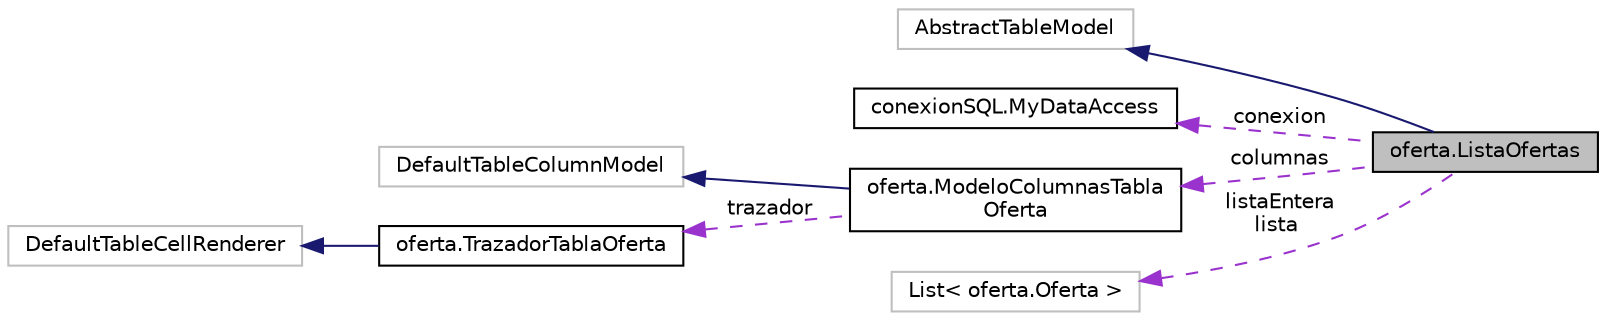 digraph "oferta.ListaOfertas"
{
  edge [fontname="Helvetica",fontsize="10",labelfontname="Helvetica",labelfontsize="10"];
  node [fontname="Helvetica",fontsize="10",shape=record];
  rankdir="LR";
  Node2 [label="oferta.ListaOfertas",height=0.2,width=0.4,color="black", fillcolor="grey75", style="filled", fontcolor="black"];
  Node3 -> Node2 [dir="back",color="midnightblue",fontsize="10",style="solid",fontname="Helvetica"];
  Node3 [label="AbstractTableModel",height=0.2,width=0.4,color="grey75", fillcolor="white", style="filled"];
  Node4 -> Node2 [dir="back",color="darkorchid3",fontsize="10",style="dashed",label=" conexion" ,fontname="Helvetica"];
  Node4 [label="conexionSQL.MyDataAccess",height=0.2,width=0.4,color="black", fillcolor="white", style="filled",URL="$classconexion_s_q_l_1_1_my_data_access.html"];
  Node5 -> Node2 [dir="back",color="darkorchid3",fontsize="10",style="dashed",label=" columnas" ,fontname="Helvetica"];
  Node5 [label="oferta.ModeloColumnasTabla\lOferta",height=0.2,width=0.4,color="black", fillcolor="white", style="filled",URL="$classoferta_1_1_modelo_columnas_tabla_oferta.html"];
  Node6 -> Node5 [dir="back",color="midnightblue",fontsize="10",style="solid",fontname="Helvetica"];
  Node6 [label="DefaultTableColumnModel",height=0.2,width=0.4,color="grey75", fillcolor="white", style="filled"];
  Node7 -> Node5 [dir="back",color="darkorchid3",fontsize="10",style="dashed",label=" trazador" ,fontname="Helvetica"];
  Node7 [label="oferta.TrazadorTablaOferta",height=0.2,width=0.4,color="black", fillcolor="white", style="filled",URL="$classoferta_1_1_trazador_tabla_oferta.html"];
  Node8 -> Node7 [dir="back",color="midnightblue",fontsize="10",style="solid",fontname="Helvetica"];
  Node8 [label="DefaultTableCellRenderer",height=0.2,width=0.4,color="grey75", fillcolor="white", style="filled"];
  Node9 -> Node2 [dir="back",color="darkorchid3",fontsize="10",style="dashed",label=" listaEntera\nlista" ,fontname="Helvetica"];
  Node9 [label="List\< oferta.Oferta \>",height=0.2,width=0.4,color="grey75", fillcolor="white", style="filled"];
}
